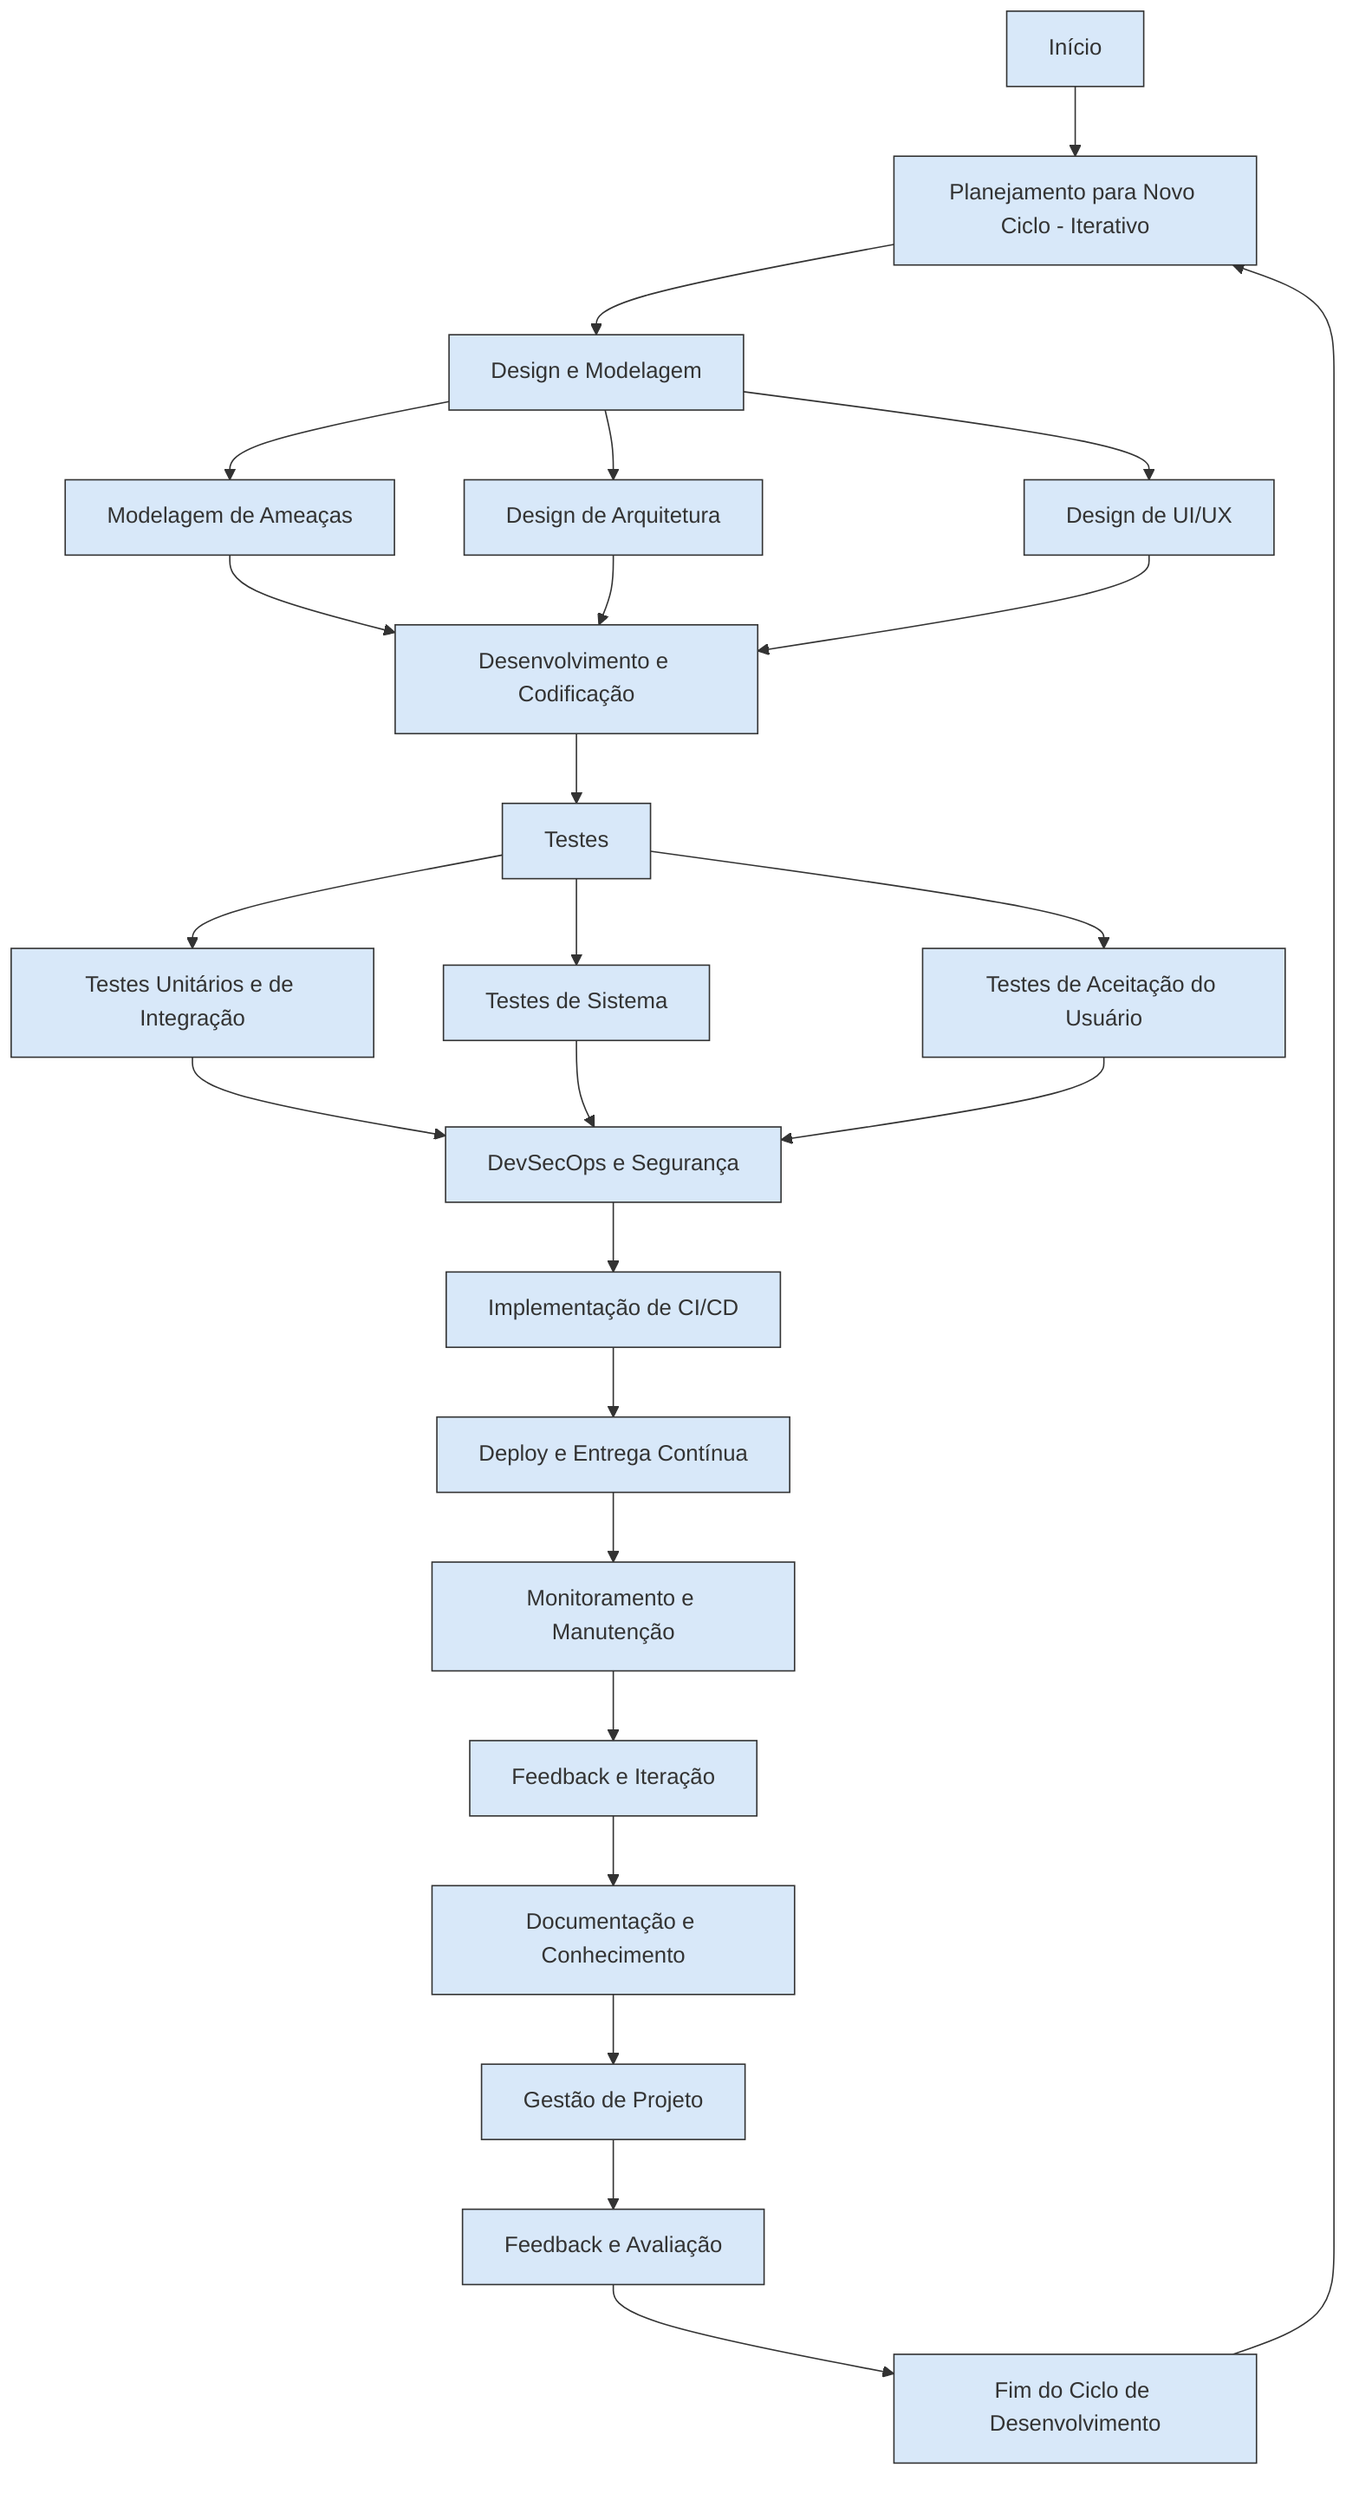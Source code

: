 graph TD

A[Início] --> B[Planejamento e Análise de Requisitos]
B --> C[Design e Modelagem]

C --> D1[Modelagem de Ameaças]
C --> D2[Design de Arquitetura]
C --> D3[Design de UI/UX]

D1 --> E[Desenvolvimento e Codificação]
D2 --> E
D3 --> E

E --> F[Testes]
F --> G1[Testes Unitários e de Integração]
F --> G2[Testes de Sistema]
F --> G3[Testes de Aceitação do Usuário]

G1 --> H[DevSecOps e Segurança]
G2 --> H
G3 --> H

H --> I[Implementação de CI/CD]
I --> J[Deploy e Entrega Contínua]
J --> K[Monitoramento e Manutenção]

K --> L[Feedback e Iteração]
L --> M[Documentação e Conhecimento]
M --> N[Gestão de Projeto]
N --> O[Feedback e Avaliação]

O --> P[Fim do Ciclo de Desenvolvimento]
P --> B[Planejamento para Novo Ciclo - Iterativo]

classDef default fill:#d8e8f9,stroke:#333,stroke-width:1px;
class A,B,C,D1,D2,D3,E,F,G1,G2,G3,H,I,J,K,L,M,N,O,P default;